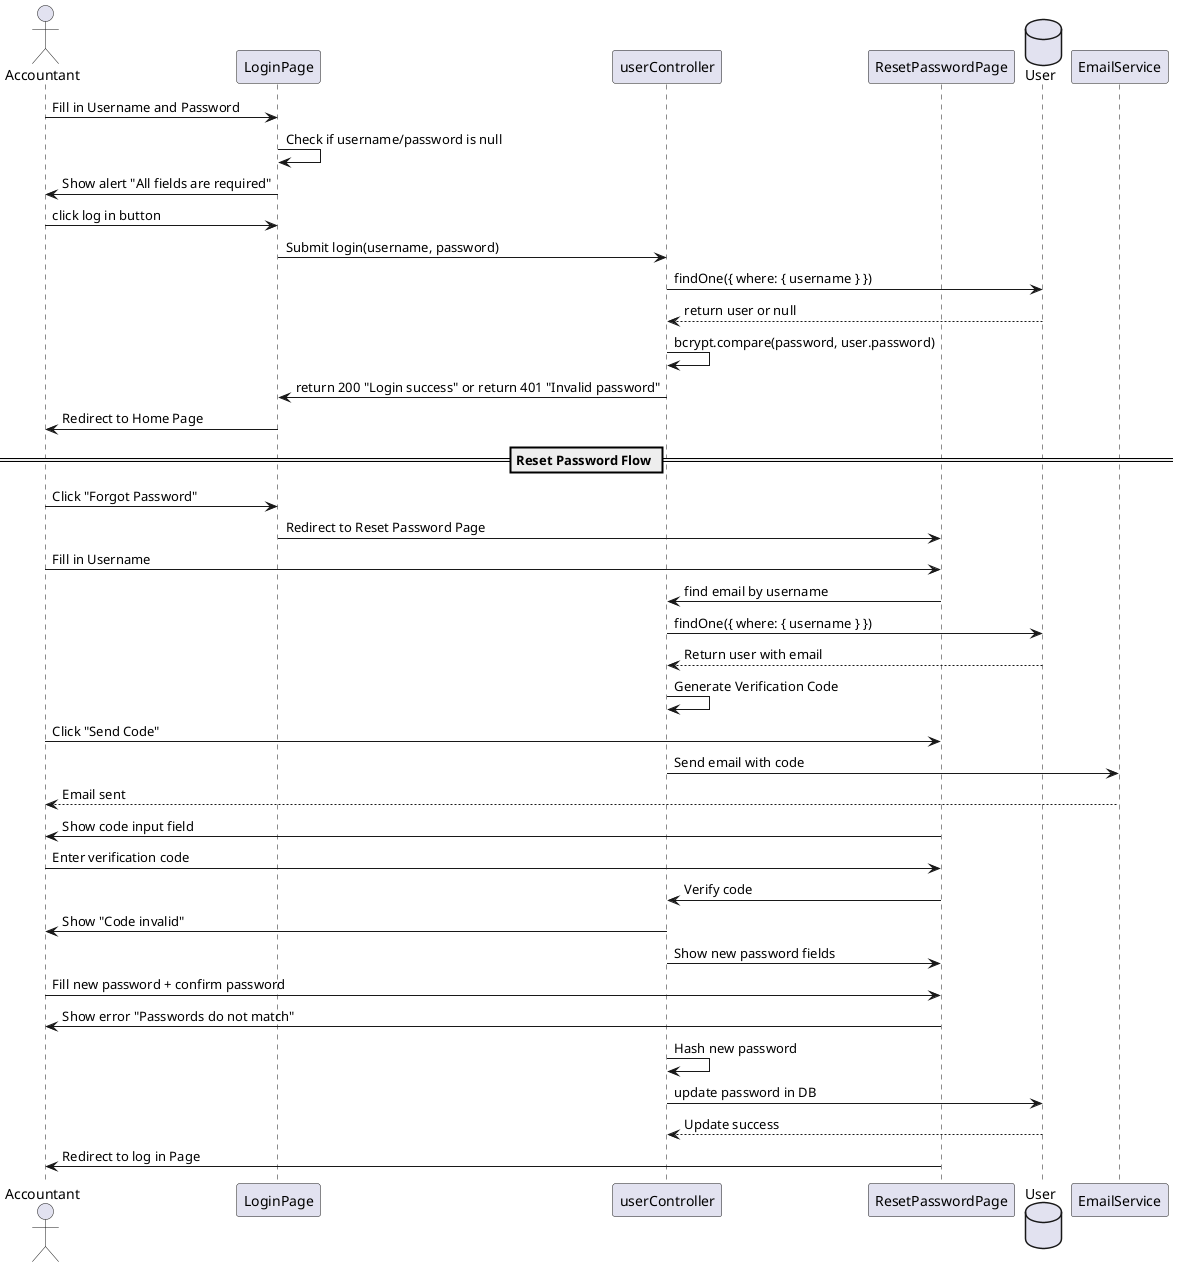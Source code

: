 @startuml
actor Accountant
participant LoginPage
participant userController
participant ResetPasswordPage
database User


Accountant -> LoginPage : Fill in Username and Password
LoginPage -> LoginPage : Check if username/password is null
LoginPage -> Accountant : Show alert "All fields are required"


Accountant -> LoginPage : click log in button
LoginPage -> userController : Submit login(username, password)

userController -> User : findOne({ where: { username } })
User --> userController : return user or null

userController -> userController : bcrypt.compare(password, user.password)
userController -> LoginPage : return 200 "Login success" or return 401 "Invalid password"
    
LoginPage -> Accountant : Redirect to Home Page 
    

== Reset Password Flow ==
Accountant -> LoginPage : Click "Forgot Password"
LoginPage -> ResetPasswordPage : Redirect to Reset Password Page

Accountant -> ResetPasswordPage : Fill in Username
ResetPasswordPage -> userController : find email by username
userController -> User : findOne({ where: { username } })
User --> userController : Return user with email

userController -> userController : Generate Verification Code
Accountant -> ResetPasswordPage : Click "Send Code"
userController -> EmailService : Send email with code
EmailService --> Accountant : Email sent
ResetPasswordPage -> Accountant : Show code input field

Accountant -> ResetPasswordPage : Enter verification code
ResetPasswordPage -> userController : Verify code
userController -> Accountant : Show "Code invalid"
userController -> ResetPasswordPage : Show new password fields
Accountant -> ResetPasswordPage : Fill new password + confirm password

ResetPasswordPage -> Accountant : Show error "Passwords do not match"
userController -> userController : Hash new password
userController -> User : update password in DB
User --> userController : Update success
ResetPasswordPage -> Accountant : Redirect to log in Page



@enduml

